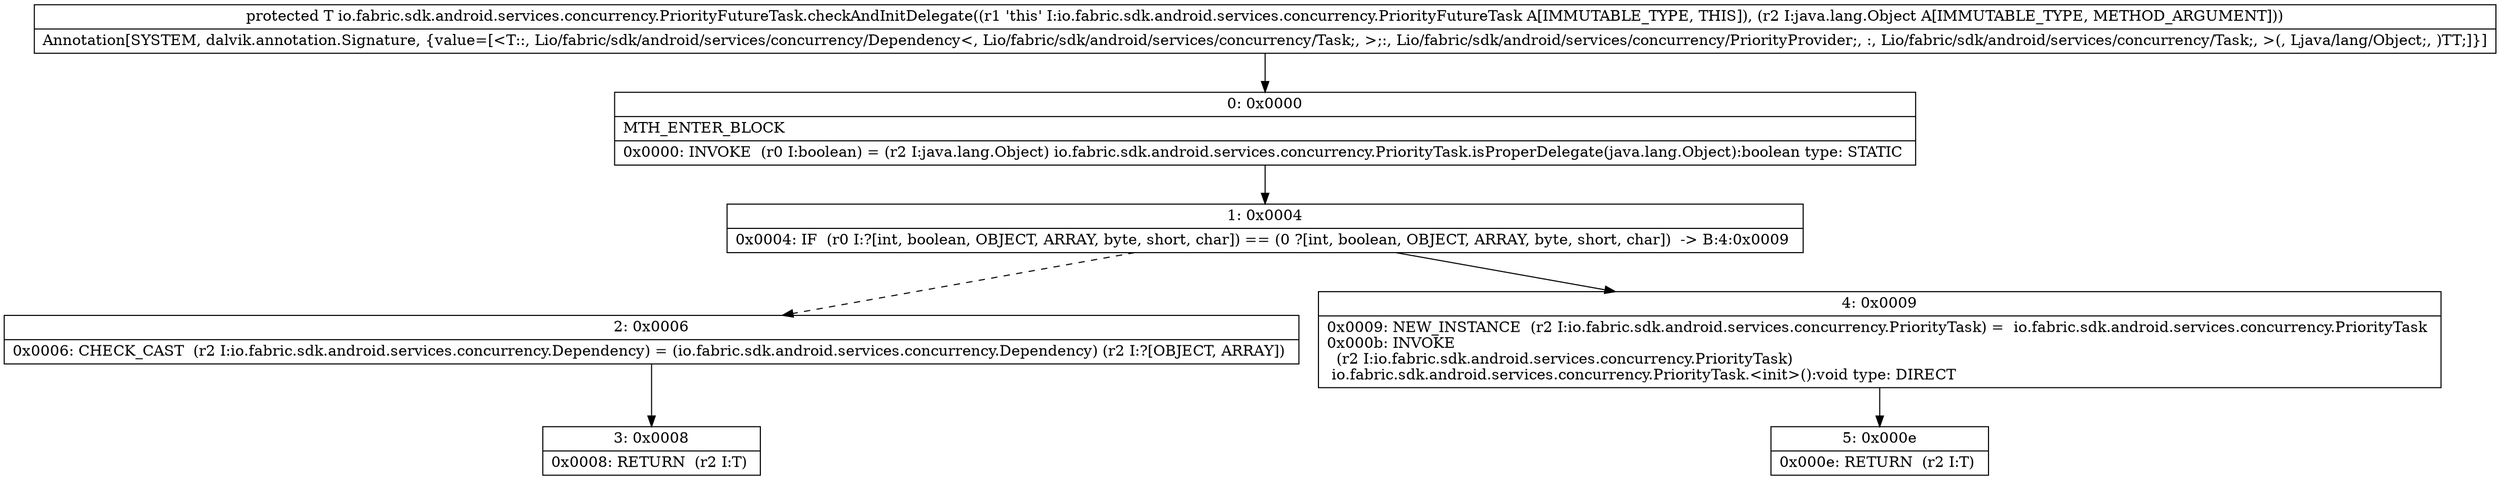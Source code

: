 digraph "CFG forio.fabric.sdk.android.services.concurrency.PriorityFutureTask.checkAndInitDelegate(Ljava\/lang\/Object;)Lio\/fabric\/sdk\/android\/services\/concurrency\/Dependency;" {
Node_0 [shape=record,label="{0\:\ 0x0000|MTH_ENTER_BLOCK\l|0x0000: INVOKE  (r0 I:boolean) = (r2 I:java.lang.Object) io.fabric.sdk.android.services.concurrency.PriorityTask.isProperDelegate(java.lang.Object):boolean type: STATIC \l}"];
Node_1 [shape=record,label="{1\:\ 0x0004|0x0004: IF  (r0 I:?[int, boolean, OBJECT, ARRAY, byte, short, char]) == (0 ?[int, boolean, OBJECT, ARRAY, byte, short, char])  \-\> B:4:0x0009 \l}"];
Node_2 [shape=record,label="{2\:\ 0x0006|0x0006: CHECK_CAST  (r2 I:io.fabric.sdk.android.services.concurrency.Dependency) = (io.fabric.sdk.android.services.concurrency.Dependency) (r2 I:?[OBJECT, ARRAY]) \l}"];
Node_3 [shape=record,label="{3\:\ 0x0008|0x0008: RETURN  (r2 I:T) \l}"];
Node_4 [shape=record,label="{4\:\ 0x0009|0x0009: NEW_INSTANCE  (r2 I:io.fabric.sdk.android.services.concurrency.PriorityTask) =  io.fabric.sdk.android.services.concurrency.PriorityTask \l0x000b: INVOKE  \l  (r2 I:io.fabric.sdk.android.services.concurrency.PriorityTask)\l io.fabric.sdk.android.services.concurrency.PriorityTask.\<init\>():void type: DIRECT \l}"];
Node_5 [shape=record,label="{5\:\ 0x000e|0x000e: RETURN  (r2 I:T) \l}"];
MethodNode[shape=record,label="{protected T io.fabric.sdk.android.services.concurrency.PriorityFutureTask.checkAndInitDelegate((r1 'this' I:io.fabric.sdk.android.services.concurrency.PriorityFutureTask A[IMMUTABLE_TYPE, THIS]), (r2 I:java.lang.Object A[IMMUTABLE_TYPE, METHOD_ARGUMENT]))  | Annotation[SYSTEM, dalvik.annotation.Signature, \{value=[\<T::, Lio\/fabric\/sdk\/android\/services\/concurrency\/Dependency\<, Lio\/fabric\/sdk\/android\/services\/concurrency\/Task;, \>;:, Lio\/fabric\/sdk\/android\/services\/concurrency\/PriorityProvider;, :, Lio\/fabric\/sdk\/android\/services\/concurrency\/Task;, \>(, Ljava\/lang\/Object;, )TT;]\}]\l}"];
MethodNode -> Node_0;
Node_0 -> Node_1;
Node_1 -> Node_2[style=dashed];
Node_1 -> Node_4;
Node_2 -> Node_3;
Node_4 -> Node_5;
}

